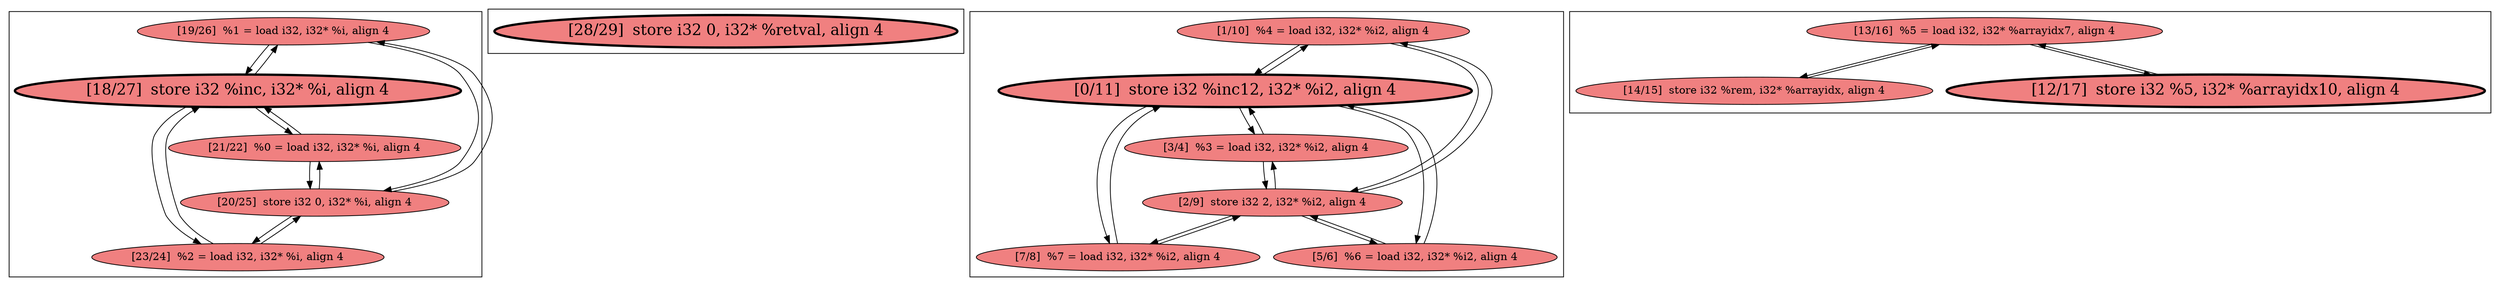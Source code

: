 
digraph G {





subgraph cluster3 {


node48 [fillcolor=lightcoral,label="[19/26]  %1 = load i32, i32* %i, align 4",shape=ellipse,style=filled ]
node47 [penwidth=3.0,fontsize=20,fillcolor=lightcoral,label="[18/27]  store i32 %inc, i32* %i, align 4",shape=ellipse,style=filled ]
node46 [fillcolor=lightcoral,label="[20/25]  store i32 0, i32* %i, align 4",shape=ellipse,style=filled ]
node44 [fillcolor=lightcoral,label="[23/24]  %2 = load i32, i32* %i, align 4",shape=ellipse,style=filled ]
node45 [fillcolor=lightcoral,label="[21/22]  %0 = load i32, i32* %i, align 4",shape=ellipse,style=filled ]

node47->node45 [ ]
node46->node45 [ ]
node46->node44 [ ]
node45->node46 [ ]
node44->node46 [ ]
node48->node46 [ ]
node45->node47 [ ]
node46->node48 [ ]
node48->node47 [ ]
node47->node48 [ ]
node47->node44 [ ]
node44->node47 [ ]


}

subgraph cluster2 {


node43 [penwidth=3.0,fontsize=20,fillcolor=lightcoral,label="[28/29]  store i32 0, i32* %retval, align 4",shape=ellipse,style=filled ]



}

subgraph cluster0 {


node39 [fillcolor=lightcoral,label="[1/10]  %4 = load i32, i32* %i2, align 4",shape=ellipse,style=filled ]
node38 [penwidth=3.0,fontsize=20,fillcolor=lightcoral,label="[0/11]  store i32 %inc12, i32* %i2, align 4",shape=ellipse,style=filled ]
node36 [fillcolor=lightcoral,label="[7/8]  %7 = load i32, i32* %i2, align 4",shape=ellipse,style=filled ]
node37 [fillcolor=lightcoral,label="[2/9]  store i32 2, i32* %i2, align 4",shape=ellipse,style=filled ]
node34 [fillcolor=lightcoral,label="[5/6]  %6 = load i32, i32* %i2, align 4",shape=ellipse,style=filled ]
node35 [fillcolor=lightcoral,label="[3/4]  %3 = load i32, i32* %i2, align 4",shape=ellipse,style=filled ]

node36->node37 [ ]
node34->node38 [ ]
node36->node38 [ ]
node37->node36 [ ]
node38->node36 [ ]
node35->node38 [ ]
node38->node34 [ ]
node38->node35 [ ]
node35->node37 [ ]
node38->node39 [ ]
node39->node38 [ ]
node39->node37 [ ]
node37->node39 [ ]
node37->node34 [ ]
node37->node35 [ ]
node34->node37 [ ]


}

subgraph cluster1 {


node42 [fillcolor=lightcoral,label="[13/16]  %5 = load i32, i32* %arrayidx7, align 4",shape=ellipse,style=filled ]
node40 [fillcolor=lightcoral,label="[14/15]  store i32 %rem, i32* %arrayidx, align 4",shape=ellipse,style=filled ]
node41 [penwidth=3.0,fontsize=20,fillcolor=lightcoral,label="[12/17]  store i32 %5, i32* %arrayidx10, align 4",shape=ellipse,style=filled ]

node41->node42 [ ]
node40->node42 [ ]
node42->node41 [ ]
node42->node40 [ ]


}

}
